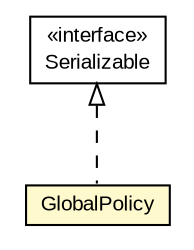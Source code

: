 #!/usr/local/bin/dot
#
# Class diagram 
# Generated by UMLGraph version R5_6-24-gf6e263 (http://www.umlgraph.org/)
#

digraph G {
	edge [fontname="arial",fontsize=10,labelfontname="arial",labelfontsize=10];
	node [fontname="arial",fontsize=10,shape=plaintext];
	nodesep=0.25;
	ranksep=0.5;
	// org.miloss.fgsms.services.interfaces.policyconfiguration.GlobalPolicy
	c661966 [label=<<table title="org.miloss.fgsms.services.interfaces.policyconfiguration.GlobalPolicy" border="0" cellborder="1" cellspacing="0" cellpadding="2" port="p" bgcolor="lemonChiffon" href="./GlobalPolicy.html">
		<tr><td><table border="0" cellspacing="0" cellpadding="1">
<tr><td align="center" balign="center"> GlobalPolicy </td></tr>
		</table></td></tr>
		</table>>, URL="./GlobalPolicy.html", fontname="arial", fontcolor="black", fontsize=10.0];
	//org.miloss.fgsms.services.interfaces.policyconfiguration.GlobalPolicy implements java.io.Serializable
	c662625:p -> c661966:p [dir=back,arrowtail=empty,style=dashed];
	// java.io.Serializable
	c662625 [label=<<table title="java.io.Serializable" border="0" cellborder="1" cellspacing="0" cellpadding="2" port="p" href="http://java.sun.com/j2se/1.4.2/docs/api/java/io/Serializable.html">
		<tr><td><table border="0" cellspacing="0" cellpadding="1">
<tr><td align="center" balign="center"> &#171;interface&#187; </td></tr>
<tr><td align="center" balign="center"> Serializable </td></tr>
		</table></td></tr>
		</table>>, URL="http://java.sun.com/j2se/1.4.2/docs/api/java/io/Serializable.html", fontname="arial", fontcolor="black", fontsize=10.0];
}

